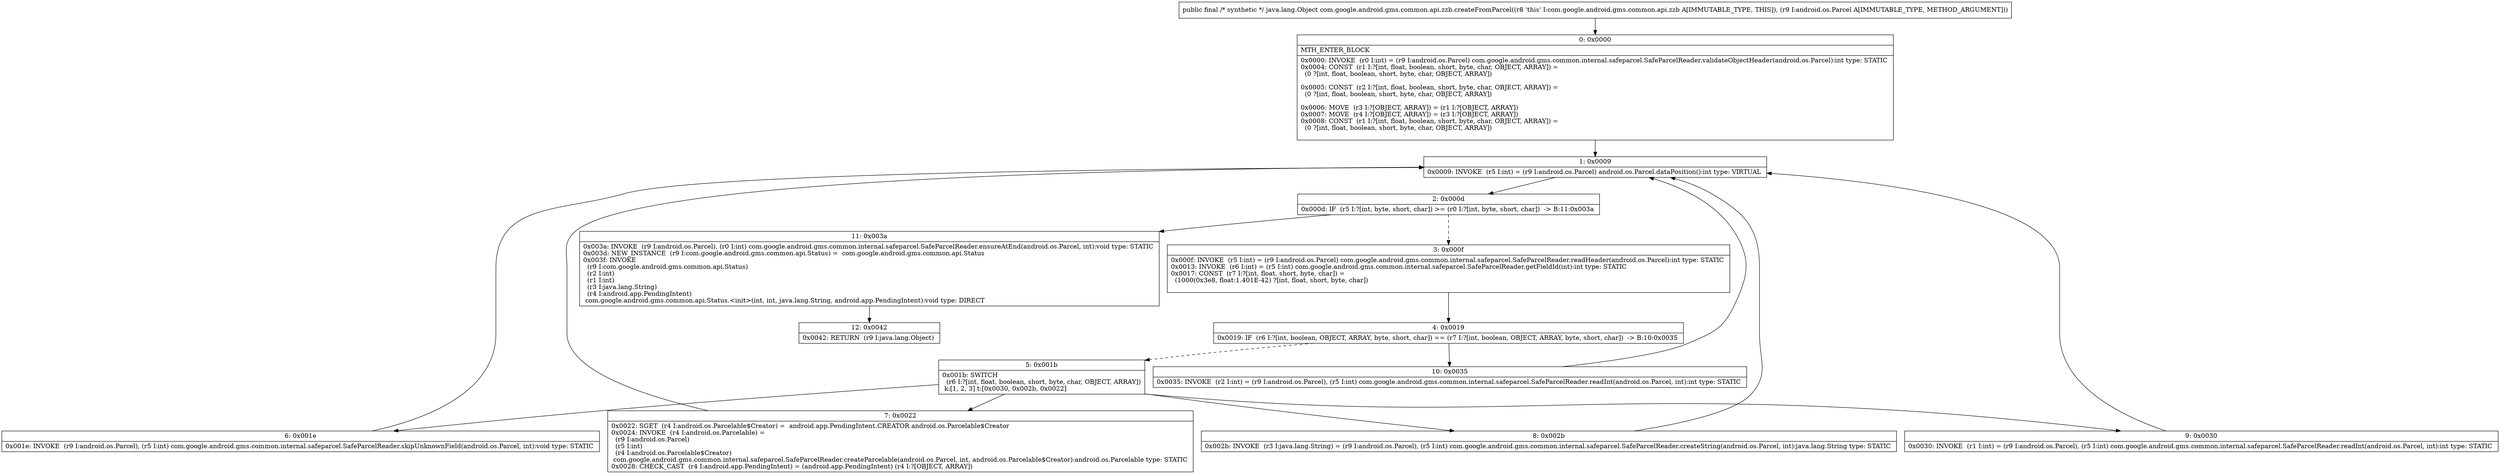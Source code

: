 digraph "CFG forcom.google.android.gms.common.api.zzb.createFromParcel(Landroid\/os\/Parcel;)Ljava\/lang\/Object;" {
Node_0 [shape=record,label="{0\:\ 0x0000|MTH_ENTER_BLOCK\l|0x0000: INVOKE  (r0 I:int) = (r9 I:android.os.Parcel) com.google.android.gms.common.internal.safeparcel.SafeParcelReader.validateObjectHeader(android.os.Parcel):int type: STATIC \l0x0004: CONST  (r1 I:?[int, float, boolean, short, byte, char, OBJECT, ARRAY]) = \l  (0 ?[int, float, boolean, short, byte, char, OBJECT, ARRAY])\l \l0x0005: CONST  (r2 I:?[int, float, boolean, short, byte, char, OBJECT, ARRAY]) = \l  (0 ?[int, float, boolean, short, byte, char, OBJECT, ARRAY])\l \l0x0006: MOVE  (r3 I:?[OBJECT, ARRAY]) = (r1 I:?[OBJECT, ARRAY]) \l0x0007: MOVE  (r4 I:?[OBJECT, ARRAY]) = (r3 I:?[OBJECT, ARRAY]) \l0x0008: CONST  (r1 I:?[int, float, boolean, short, byte, char, OBJECT, ARRAY]) = \l  (0 ?[int, float, boolean, short, byte, char, OBJECT, ARRAY])\l \l}"];
Node_1 [shape=record,label="{1\:\ 0x0009|0x0009: INVOKE  (r5 I:int) = (r9 I:android.os.Parcel) android.os.Parcel.dataPosition():int type: VIRTUAL \l}"];
Node_2 [shape=record,label="{2\:\ 0x000d|0x000d: IF  (r5 I:?[int, byte, short, char]) \>= (r0 I:?[int, byte, short, char])  \-\> B:11:0x003a \l}"];
Node_3 [shape=record,label="{3\:\ 0x000f|0x000f: INVOKE  (r5 I:int) = (r9 I:android.os.Parcel) com.google.android.gms.common.internal.safeparcel.SafeParcelReader.readHeader(android.os.Parcel):int type: STATIC \l0x0013: INVOKE  (r6 I:int) = (r5 I:int) com.google.android.gms.common.internal.safeparcel.SafeParcelReader.getFieldId(int):int type: STATIC \l0x0017: CONST  (r7 I:?[int, float, short, byte, char]) = \l  (1000(0x3e8, float:1.401E\-42) ?[int, float, short, byte, char])\l \l}"];
Node_4 [shape=record,label="{4\:\ 0x0019|0x0019: IF  (r6 I:?[int, boolean, OBJECT, ARRAY, byte, short, char]) == (r7 I:?[int, boolean, OBJECT, ARRAY, byte, short, char])  \-\> B:10:0x0035 \l}"];
Node_5 [shape=record,label="{5\:\ 0x001b|0x001b: SWITCH  \l  (r6 I:?[int, float, boolean, short, byte, char, OBJECT, ARRAY])\l k:[1, 2, 3] t:[0x0030, 0x002b, 0x0022] \l}"];
Node_6 [shape=record,label="{6\:\ 0x001e|0x001e: INVOKE  (r9 I:android.os.Parcel), (r5 I:int) com.google.android.gms.common.internal.safeparcel.SafeParcelReader.skipUnknownField(android.os.Parcel, int):void type: STATIC \l}"];
Node_7 [shape=record,label="{7\:\ 0x0022|0x0022: SGET  (r4 I:android.os.Parcelable$Creator) =  android.app.PendingIntent.CREATOR android.os.Parcelable$Creator \l0x0024: INVOKE  (r4 I:android.os.Parcelable) = \l  (r9 I:android.os.Parcel)\l  (r5 I:int)\l  (r4 I:android.os.Parcelable$Creator)\l com.google.android.gms.common.internal.safeparcel.SafeParcelReader.createParcelable(android.os.Parcel, int, android.os.Parcelable$Creator):android.os.Parcelable type: STATIC \l0x0028: CHECK_CAST  (r4 I:android.app.PendingIntent) = (android.app.PendingIntent) (r4 I:?[OBJECT, ARRAY]) \l}"];
Node_8 [shape=record,label="{8\:\ 0x002b|0x002b: INVOKE  (r3 I:java.lang.String) = (r9 I:android.os.Parcel), (r5 I:int) com.google.android.gms.common.internal.safeparcel.SafeParcelReader.createString(android.os.Parcel, int):java.lang.String type: STATIC \l}"];
Node_9 [shape=record,label="{9\:\ 0x0030|0x0030: INVOKE  (r1 I:int) = (r9 I:android.os.Parcel), (r5 I:int) com.google.android.gms.common.internal.safeparcel.SafeParcelReader.readInt(android.os.Parcel, int):int type: STATIC \l}"];
Node_10 [shape=record,label="{10\:\ 0x0035|0x0035: INVOKE  (r2 I:int) = (r9 I:android.os.Parcel), (r5 I:int) com.google.android.gms.common.internal.safeparcel.SafeParcelReader.readInt(android.os.Parcel, int):int type: STATIC \l}"];
Node_11 [shape=record,label="{11\:\ 0x003a|0x003a: INVOKE  (r9 I:android.os.Parcel), (r0 I:int) com.google.android.gms.common.internal.safeparcel.SafeParcelReader.ensureAtEnd(android.os.Parcel, int):void type: STATIC \l0x003d: NEW_INSTANCE  (r9 I:com.google.android.gms.common.api.Status) =  com.google.android.gms.common.api.Status \l0x003f: INVOKE  \l  (r9 I:com.google.android.gms.common.api.Status)\l  (r2 I:int)\l  (r1 I:int)\l  (r3 I:java.lang.String)\l  (r4 I:android.app.PendingIntent)\l com.google.android.gms.common.api.Status.\<init\>(int, int, java.lang.String, android.app.PendingIntent):void type: DIRECT \l}"];
Node_12 [shape=record,label="{12\:\ 0x0042|0x0042: RETURN  (r9 I:java.lang.Object) \l}"];
MethodNode[shape=record,label="{public final \/* synthetic *\/ java.lang.Object com.google.android.gms.common.api.zzb.createFromParcel((r8 'this' I:com.google.android.gms.common.api.zzb A[IMMUTABLE_TYPE, THIS]), (r9 I:android.os.Parcel A[IMMUTABLE_TYPE, METHOD_ARGUMENT])) }"];
MethodNode -> Node_0;
Node_0 -> Node_1;
Node_1 -> Node_2;
Node_2 -> Node_3[style=dashed];
Node_2 -> Node_11;
Node_3 -> Node_4;
Node_4 -> Node_5[style=dashed];
Node_4 -> Node_10;
Node_5 -> Node_6;
Node_5 -> Node_7;
Node_5 -> Node_8;
Node_5 -> Node_9;
Node_6 -> Node_1;
Node_7 -> Node_1;
Node_8 -> Node_1;
Node_9 -> Node_1;
Node_10 -> Node_1;
Node_11 -> Node_12;
}


